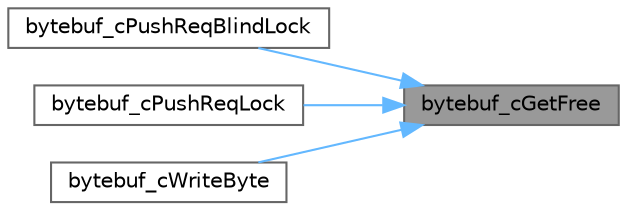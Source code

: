 digraph "bytebuf_cGetFree"
{
 // INTERACTIVE_SVG=YES
 // LATEX_PDF_SIZE
  bgcolor="transparent";
  edge [fontname=Helvetica,fontsize=10,labelfontname=Helvetica,labelfontsize=10];
  node [fontname=Helvetica,fontsize=10,shape=box,height=0.2,width=0.4];
  rankdir="RL";
  Node1 [id="Node000001",label="bytebuf_cGetFree",height=0.2,width=0.4,color="gray40", fillcolor="grey60", style="filled", fontcolor="black",tooltip=" "];
  Node1 -> Node2 [id="edge1_Node000001_Node000002",dir="back",color="steelblue1",style="solid",tooltip=" "];
  Node2 [id="Node000002",label="bytebuf_cPushReqBlindLock",height=0.2,width=0.4,color="grey40", fillcolor="white", style="filled",URL="$bytebuf_8c.html#a01457594715ba04c6f96d142af5789be",tooltip=" "];
  Node1 -> Node3 [id="edge2_Node000001_Node000003",dir="back",color="steelblue1",style="solid",tooltip=" "];
  Node3 [id="Node000003",label="bytebuf_cPushReqLock",height=0.2,width=0.4,color="grey40", fillcolor="white", style="filled",URL="$bytebuf_8c.html#ae3462d78c7ca27058acbe7e7db71d4f0",tooltip=" "];
  Node1 -> Node4 [id="edge3_Node000001_Node000004",dir="back",color="steelblue1",style="solid",tooltip=" "];
  Node4 [id="Node000004",label="bytebuf_cWriteByte",height=0.2,width=0.4,color="grey40", fillcolor="white", style="filled",URL="$bytebuf_8c.html#a59e83f78644c501d12a13d89bfb8bab8",tooltip=" "];
}
